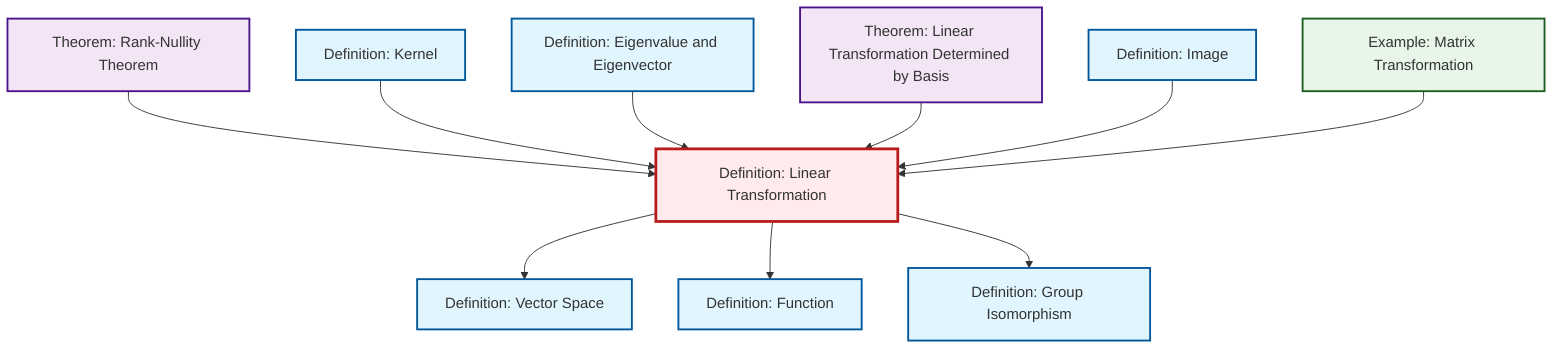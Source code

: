 graph TD
    classDef definition fill:#e1f5fe,stroke:#01579b,stroke-width:2px
    classDef theorem fill:#f3e5f5,stroke:#4a148c,stroke-width:2px
    classDef axiom fill:#fff3e0,stroke:#e65100,stroke-width:2px
    classDef example fill:#e8f5e9,stroke:#1b5e20,stroke-width:2px
    classDef current fill:#ffebee,stroke:#b71c1c,stroke-width:3px
    thm-rank-nullity["Theorem: Rank-Nullity Theorem"]:::theorem
    def-image["Definition: Image"]:::definition
    def-eigenvalue-eigenvector["Definition: Eigenvalue and Eigenvector"]:::definition
    def-isomorphism["Definition: Group Isomorphism"]:::definition
    def-function["Definition: Function"]:::definition
    def-linear-transformation["Definition: Linear Transformation"]:::definition
    def-kernel["Definition: Kernel"]:::definition
    thm-linear-transformation-basis["Theorem: Linear Transformation Determined by Basis"]:::theorem
    def-vector-space["Definition: Vector Space"]:::definition
    ex-matrix-transformation["Example: Matrix Transformation"]:::example
    def-linear-transformation --> def-vector-space
    thm-rank-nullity --> def-linear-transformation
    def-kernel --> def-linear-transformation
    def-linear-transformation --> def-function
    def-eigenvalue-eigenvector --> def-linear-transformation
    thm-linear-transformation-basis --> def-linear-transformation
    def-linear-transformation --> def-isomorphism
    def-image --> def-linear-transformation
    ex-matrix-transformation --> def-linear-transformation
    class def-linear-transformation current